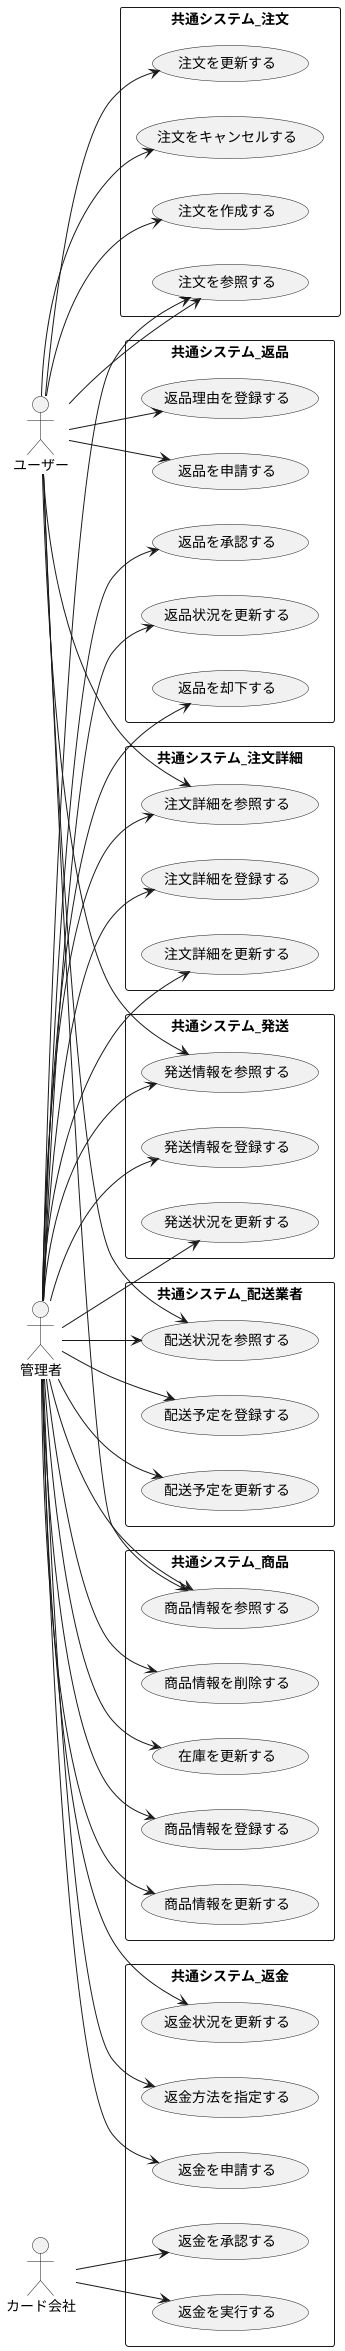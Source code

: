 @startuml ユースケース図_共通システム
left to right direction

actor ユーザー as User
actor 管理者 as Admin
actor カード会社 as CardCom

rectangle 共通システム_商品 {
    usecase "商品情報を参照する" as UC1
    usecase "商品情報を登録する" as UC2
    usecase "商品情報を更新する" as UC3
    usecase "商品情報を削除する" as UC4
    usecase "在庫を更新する" as UC5
}

User --> UC1

Admin --> UC1
Admin --> UC2
Admin --> UC3
Admin --> UC4
Admin --> UC5

rectangle 共通システム_注文 {
    usecase "注文を作成する" as UC6
    usecase "注文を参照する" as UC7
    usecase "注文を更新する" as UC8
    usecase "注文をキャンセルする" as UC9
}

User --> UC6
User --> UC7
User --> UC8
User --> UC9

Admin --> UC7

rectangle 共通システム_注文詳細 {
    usecase "注文詳細を参照する" as UC10
    usecase "注文詳細を登録する" as UC11
    usecase "注文詳細を更新する" as UC12
}

User --> UC10

Admin --> UC10
Admin --> UC11
Admin --> UC12

rectangle 共通システム_発送 {
    usecase "発送情報を登録する" as UC13
    usecase "発送情報を参照する" as UC14
    usecase "発送状況を更新する" as UC15
}

User --> UC14

Admin --> UC13
Admin --> UC14
Admin --> UC15

rectangle 共通システム_配送業者 {
    usecase "配送状況を参照する" as UC16
    usecase "配送予定を登録する" as UC17
    usecase "配送予定を更新する" as UC18
}

User --> UC16

Admin --> UC16
Admin --> UC17
Admin --> UC18

rectangle 共通システム_返品 {
    usecase "返品を申請する" as UC19
    usecase "返品状況を更新する" as UC20
    usecase "返品理由を登録する" as UC21
    usecase "返品を承認する" as UC22
    usecase "返品を却下する" as UC23
}

User --> UC19
User --> UC21

Admin --> UC20
Admin --> UC22
Admin --> UC23



rectangle 共通システム_返金 {
    usecase "返金を申請する" as UC24
    usecase "返金状況を更新する" as UC25
    usecase "返金を承認する" as UC26
    usecase "返金を実行する" as UC27
    usecase "返金方法を指定する" as UC28
}

Admin --> UC24
Admin --> UC25
Admin --> UC28

CardCom --> UC26
CardCom --> UC27

@enduml